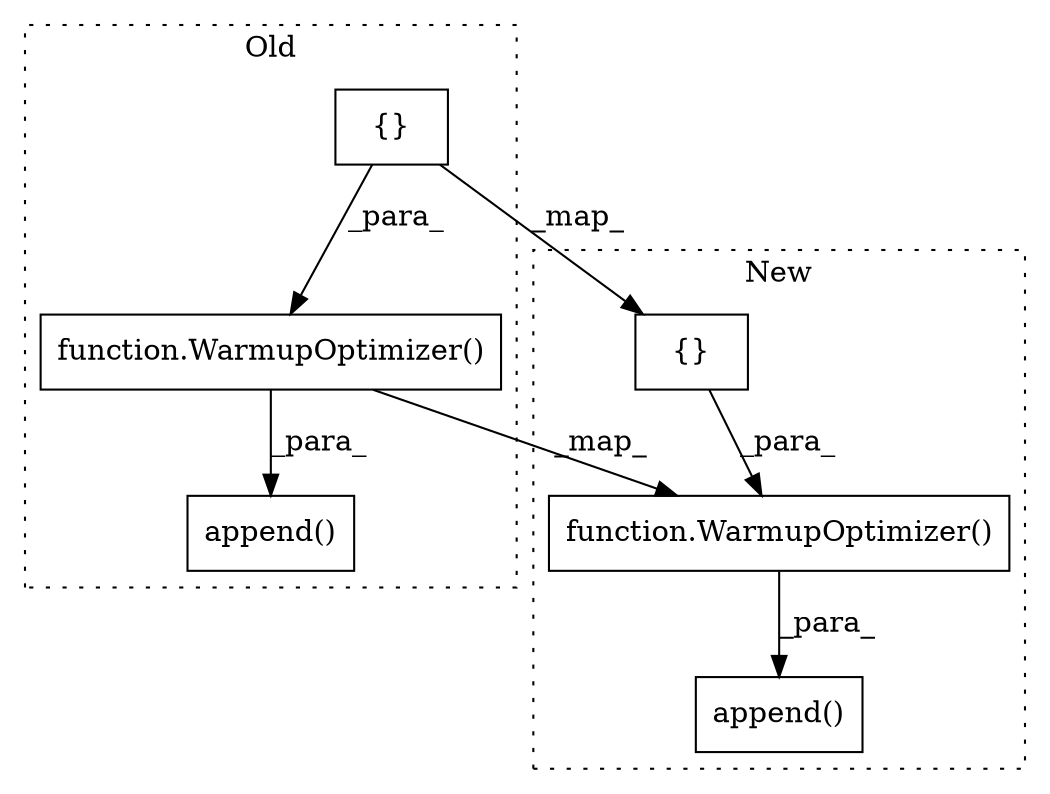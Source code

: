 digraph G {
subgraph cluster0 {
1 [label="function.WarmupOptimizer()" a="75" s="4494,4797" l="63,111" shape="box"];
4 [label="{}" a="59" s="4598,4779" l="22,0" shape="box"];
6 [label="append()" a="75" s="4921,4949" l="14,1" shape="box"];
label = "Old";
style="dotted";
}
subgraph cluster1 {
2 [label="function.WarmupOptimizer()" a="75" s="4516,4855" l="71,131" shape="box"];
3 [label="{}" a="59" s="4632,4833" l="26,0" shape="box"];
5 [label="append()" a="75" s="4485,4986" l="31,14" shape="box"];
label = "New";
style="dotted";
}
1 -> 2 [label="_map_"];
1 -> 6 [label="_para_"];
2 -> 5 [label="_para_"];
3 -> 2 [label="_para_"];
4 -> 3 [label="_map_"];
4 -> 1 [label="_para_"];
}